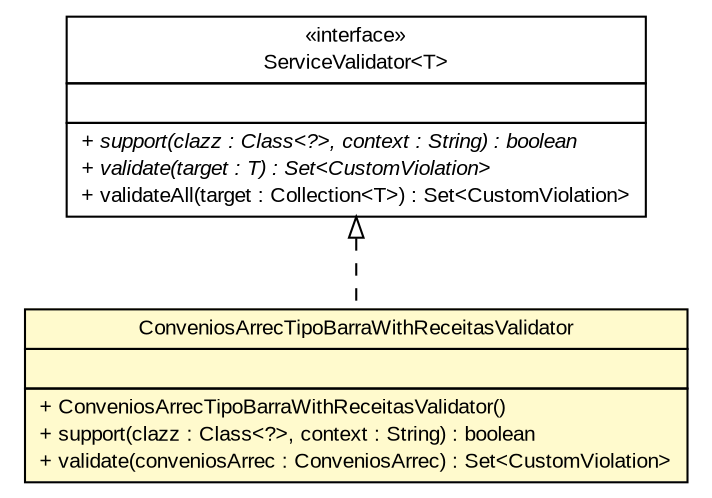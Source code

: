 #!/usr/local/bin/dot
#
# Class diagram 
# Generated by UMLGraph version R5_6 (http://www.umlgraph.org/)
#

digraph G {
	edge [fontname="arial",fontsize=10,labelfontname="arial",labelfontsize=10];
	node [fontname="arial",fontsize=10,shape=plaintext];
	nodesep=0.25;
	ranksep=0.5;
	// br.gov.to.sefaz.business.service.validation.ServiceValidator<T>
	c70447 [label=<<table title="br.gov.to.sefaz.business.service.validation.ServiceValidator" border="0" cellborder="1" cellspacing="0" cellpadding="2" port="p" href="../../../../../business/service/validation/ServiceValidator.html">
		<tr><td><table border="0" cellspacing="0" cellpadding="1">
<tr><td align="center" balign="center"> &#171;interface&#187; </td></tr>
<tr><td align="center" balign="center"> ServiceValidator&lt;T&gt; </td></tr>
		</table></td></tr>
		<tr><td><table border="0" cellspacing="0" cellpadding="1">
<tr><td align="left" balign="left">  </td></tr>
		</table></td></tr>
		<tr><td><table border="0" cellspacing="0" cellpadding="1">
<tr><td align="left" balign="left"><font face="arial italic" point-size="10.0"> + support(clazz : Class&lt;?&gt;, context : String) : boolean </font></td></tr>
<tr><td align="left" balign="left"><font face="arial italic" point-size="10.0"> + validate(target : T) : Set&lt;CustomViolation&gt; </font></td></tr>
<tr><td align="left" balign="left"> + validateAll(target : Collection&lt;T&gt;) : Set&lt;CustomViolation&gt; </td></tr>
		</table></td></tr>
		</table>>, URL="../../../../../business/service/validation/ServiceValidator.html", fontname="arial", fontcolor="black", fontsize=10.0];
	// br.gov.to.sefaz.arr.parametros.business.service.validator.ConveniosArrecTipoBarraWithReceitasValidator
	c70702 [label=<<table title="br.gov.to.sefaz.arr.parametros.business.service.validator.ConveniosArrecTipoBarraWithReceitasValidator" border="0" cellborder="1" cellspacing="0" cellpadding="2" port="p" bgcolor="lemonChiffon" href="./ConveniosArrecTipoBarraWithReceitasValidator.html">
		<tr><td><table border="0" cellspacing="0" cellpadding="1">
<tr><td align="center" balign="center"> ConveniosArrecTipoBarraWithReceitasValidator </td></tr>
		</table></td></tr>
		<tr><td><table border="0" cellspacing="0" cellpadding="1">
<tr><td align="left" balign="left">  </td></tr>
		</table></td></tr>
		<tr><td><table border="0" cellspacing="0" cellpadding="1">
<tr><td align="left" balign="left"> + ConveniosArrecTipoBarraWithReceitasValidator() </td></tr>
<tr><td align="left" balign="left"> + support(clazz : Class&lt;?&gt;, context : String) : boolean </td></tr>
<tr><td align="left" balign="left"> + validate(conveniosArrec : ConveniosArrec) : Set&lt;CustomViolation&gt; </td></tr>
		</table></td></tr>
		</table>>, URL="./ConveniosArrecTipoBarraWithReceitasValidator.html", fontname="arial", fontcolor="black", fontsize=10.0];
	//br.gov.to.sefaz.arr.parametros.business.service.validator.ConveniosArrecTipoBarraWithReceitasValidator implements br.gov.to.sefaz.business.service.validation.ServiceValidator<T>
	c70447:p -> c70702:p [dir=back,arrowtail=empty,style=dashed];
}

